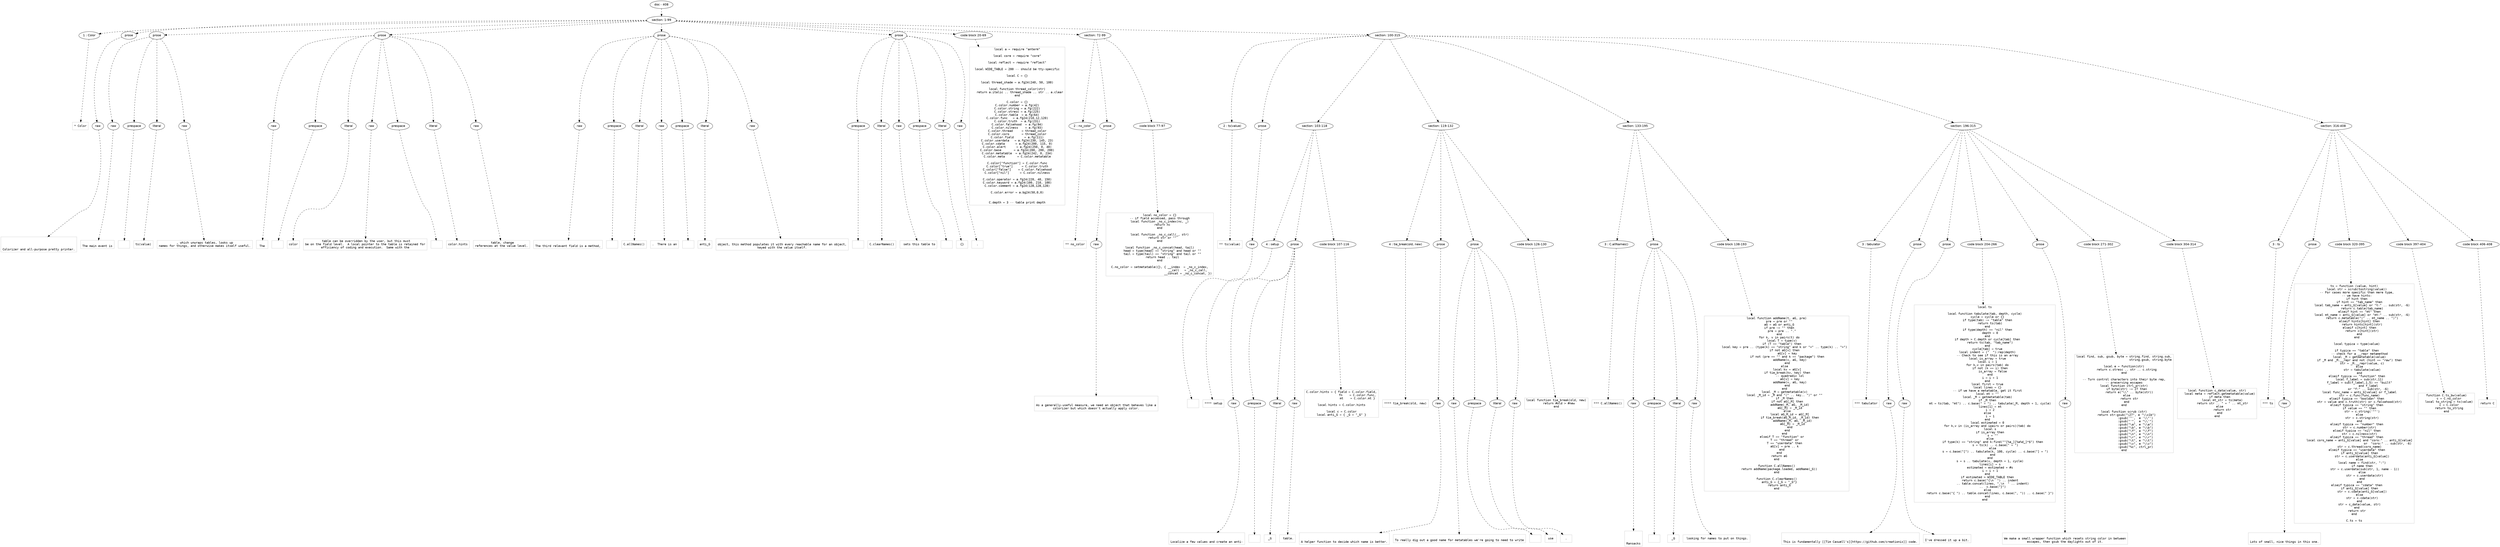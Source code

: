 digraph lpegNode {

node [fontname=Helvetica]
edge [style=dashed]

doc_0 [label="doc - 408"]


doc_0 -> { section_1}
{rank=same; section_1}

section_1 [label="section: 1-99"]


// END RANK doc_0

section_1 -> { header_2 prose_3 prose_4 prose_5 prose_6 prose_7 codeblock_8 section_9 section_10}
{rank=same; header_2 prose_3 prose_4 prose_5 prose_6 prose_7 codeblock_8 section_9 section_10}

header_2 [label="1 : Color"]

prose_3 [label="prose"]

prose_4 [label="prose"]

prose_5 [label="prose"]

prose_6 [label="prose"]

prose_7 [label="prose"]

codeblock_8 [label="code block 20-69"]

section_9 [label="section: 72-99"]

section_10 [label="section: 100-315"]


// END RANK section_1

header_2 -> leaf_11
leaf_11  [color=Gray,shape=rectangle,fontname=Inconsolata,label="* Color"]
// END RANK header_2

prose_3 -> { raw_12}
{rank=same; raw_12}

raw_12 [label="raw"]


// END RANK prose_3

raw_12 -> leaf_13
leaf_13  [color=Gray,shape=rectangle,fontname=Inconsolata,label="


Colorizer and all-purpose pretty printer.
"]
// END RANK raw_12

prose_4 -> { raw_14 prespace_15 literal_16 raw_17}
{rank=same; raw_14 prespace_15 literal_16 raw_17}

raw_14 [label="raw"]

prespace_15 [label="prespace"]

literal_16 [label="literal"]

raw_17 [label="raw"]


// END RANK prose_4

raw_14 -> leaf_18
leaf_18  [color=Gray,shape=rectangle,fontname=Inconsolata,label="
The main event is"]
// END RANK raw_14

prespace_15 -> leaf_19
leaf_19  [color=Gray,shape=rectangle,fontname=Inconsolata,label=" "]
// END RANK prespace_15

literal_16 -> leaf_20
leaf_20  [color=Gray,shape=rectangle,fontname=Inconsolata,label="ts(value)"]
// END RANK literal_16

raw_17 -> leaf_21
leaf_21  [color=Gray,shape=rectangle,fontname=Inconsolata,label=", which unwraps tables, looks up
names for things, and otherwise makes itself useful.
"]
// END RANK raw_17

prose_5 -> { raw_22 prespace_23 literal_24 raw_25 prespace_26 literal_27 raw_28}
{rank=same; raw_22 prespace_23 literal_24 raw_25 prespace_26 literal_27 raw_28}

raw_22 [label="raw"]

prespace_23 [label="prespace"]

literal_24 [label="literal"]

raw_25 [label="raw"]

prespace_26 [label="prespace"]

literal_27 [label="literal"]

raw_28 [label="raw"]


// END RANK prose_5

raw_22 -> leaf_29
leaf_29  [color=Gray,shape=rectangle,fontname=Inconsolata,label="
The"]
// END RANK raw_22

prespace_23 -> leaf_30
leaf_30  [color=Gray,shape=rectangle,fontname=Inconsolata,label=" "]
// END RANK prespace_23

literal_24 -> leaf_31
leaf_31  [color=Gray,shape=rectangle,fontname=Inconsolata,label="color"]
// END RANK literal_24

raw_25 -> leaf_32
leaf_32  [color=Gray,shape=rectangle,fontname=Inconsolata,label=" table can be overridden by the user, but this must
be on the field level.  A local pointer to the table is retained for
efficiency of coding and execution.  Same with the"]
// END RANK raw_25

prespace_26 -> leaf_33
leaf_33  [color=Gray,shape=rectangle,fontname=Inconsolata,label=" "]
// END RANK prespace_26

literal_27 -> leaf_34
leaf_34  [color=Gray,shape=rectangle,fontname=Inconsolata,label="color.hints"]
// END RANK literal_27

raw_28 -> leaf_35
leaf_35  [color=Gray,shape=rectangle,fontname=Inconsolata,label=" table, change
references at the value level.
"]
// END RANK raw_28

prose_6 -> { raw_36 prespace_37 literal_38 raw_39 prespace_40 literal_41 raw_42}
{rank=same; raw_36 prespace_37 literal_38 raw_39 prespace_40 literal_41 raw_42}

raw_36 [label="raw"]

prespace_37 [label="prespace"]

literal_38 [label="literal"]

raw_39 [label="raw"]

prespace_40 [label="prespace"]

literal_41 [label="literal"]

raw_42 [label="raw"]


// END RANK prose_6

raw_36 -> leaf_43
leaf_43  [color=Gray,shape=rectangle,fontname=Inconsolata,label="
The third relevant field is a method,"]
// END RANK raw_36

prespace_37 -> leaf_44
leaf_44  [color=Gray,shape=rectangle,fontname=Inconsolata,label=" "]
// END RANK prespace_37

literal_38 -> leaf_45
leaf_45  [color=Gray,shape=rectangle,fontname=Inconsolata,label="C.allNames()"]
// END RANK literal_38

raw_39 -> leaf_46
leaf_46  [color=Gray,shape=rectangle,fontname=Inconsolata,label=".  There is an"]
// END RANK raw_39

prespace_40 -> leaf_47
leaf_47  [color=Gray,shape=rectangle,fontname=Inconsolata,label=" "]
// END RANK prespace_40

literal_41 -> leaf_48
leaf_48  [color=Gray,shape=rectangle,fontname=Inconsolata,label="anti_G"]
// END RANK literal_41

raw_42 -> leaf_49
leaf_49  [color=Gray,shape=rectangle,fontname=Inconsolata,label="
object, this method populates it with every reachable name for an object,
keyed with the value itself.
"]
// END RANK raw_42

prose_7 -> { prespace_50 literal_51 raw_52 prespace_53 literal_54 raw_55}
{rank=same; prespace_50 literal_51 raw_52 prespace_53 literal_54 raw_55}

prespace_50 [label="prespace"]

literal_51 [label="literal"]

raw_52 [label="raw"]

prespace_53 [label="prespace"]

literal_54 [label="literal"]

raw_55 [label="raw"]


// END RANK prose_7

prespace_50 -> leaf_56
leaf_56  [color=Gray,shape=rectangle,fontname=Inconsolata,label=""]
// END RANK prespace_50

literal_51 -> leaf_57
leaf_57  [color=Gray,shape=rectangle,fontname=Inconsolata,label="C.clearNames()"]
// END RANK literal_51

raw_52 -> leaf_58
leaf_58  [color=Gray,shape=rectangle,fontname=Inconsolata,label=" sets this table to"]
// END RANK raw_52

prespace_53 -> leaf_59
leaf_59  [color=Gray,shape=rectangle,fontname=Inconsolata,label=" "]
// END RANK prespace_53

literal_54 -> leaf_60
leaf_60  [color=Gray,shape=rectangle,fontname=Inconsolata,label="{}"]
// END RANK literal_54

raw_55 -> leaf_61
leaf_61  [color=Gray,shape=rectangle,fontname=Inconsolata,label=".
"]
// END RANK raw_55

codeblock_8 -> leaf_62
leaf_62  [color=Gray,shape=rectangle,fontname=Inconsolata,label="local a = require \"anterm\"

local core = require \"core\"

local reflect = require \"reflect\"

local WIDE_TABLE = 200 -- should be tty-specific

local C = {}

local thread_shade = a.fg24(240, 50, 100)

local function thread_color(str)
   return a.italic .. thread_shade .. str .. a.clear
end

C.color = {}
C.color.number = a.fg(42)
C.color.string = a.fg(222)
C.color.stresc = a.fg(225)
C.color.table  = a.fg(64)
C.color.func   = a.fg24(210,12,120)
C.color.truth  = a.fg(231)
C.color.falsehood  = a.fg(94)
C.color.nilness    = a.fg(93)
C.color.thread     = thread_color
C.color.coro       = thread_color
C.color.field      = a.fg(111)
C.color.userdata   = a.fg24(230, 145, 23)
C.color.cdata      = a.fg24(200, 115, 0)
C.color.alert      = a.fg24(250, 0, 40)
C.color.base       = a.fg24(200, 200, 200)
C.color.metatable  = a.fg24(242, 0, 234)
C.color.meta       = C.color.metatable

C.color[\"function\"] = C.color.func
C.color[\"true\"]     = C.color.truth
C.color[\"false\"]    = C.color.falsehood
C.color[\"nil\"]      = C.color.nilness

C.color.operator = a.fg24(220, 40, 150)
C.color.keyword = a.fg24(100, 210, 100)
C.color.comment = a.fg24(128,128,128)

C.color.error = a.bg24(50,0,0)


C.depth = 3 -- table print depth"]
// END RANK codeblock_8

section_9 -> { header_63 prose_64 codeblock_65}
{rank=same; header_63 prose_64 codeblock_65}

header_63 [label="2 : no_color"]

prose_64 [label="prose"]

codeblock_65 [label="code block 77-97"]


// END RANK section_9

header_63 -> leaf_66
leaf_66  [color=Gray,shape=rectangle,fontname=Inconsolata,label="** no_color"]
// END RANK header_63

prose_64 -> { raw_67}
{rank=same; raw_67}

raw_67 [label="raw"]


// END RANK prose_64

raw_67 -> leaf_68
leaf_68  [color=Gray,shape=rectangle,fontname=Inconsolata,label="

As a generally-useful measure, we need an object that behaves like a
colorizer but which doesn't actually apply color.
"]
// END RANK raw_67

codeblock_65 -> leaf_69
leaf_69  [color=Gray,shape=rectangle,fontname=Inconsolata,label="local no_color = {}
-- if field accessed, pass through
local function _no_c_index(nc, _)
   return nc
end

local function _no_c_call(_, str)
   return str or \"\"
end

local function _no_c_concat(head, tail)
   head = type(head) == \"string\" and head or \"\"
   tail = type(tail) == \"string\" and tail or \"\"
   return head .. tail
end

C.no_color = setmetatable({}, { __index  = _no_c_index,
                                __call   = _no_c_call,
                                __concat = _no_c_concat, })"]
// END RANK codeblock_65

section_10 -> { header_70 prose_71 section_72 section_73 section_74 section_75 section_76}
{rank=same; header_70 prose_71 section_72 section_73 section_74 section_75 section_76}

header_70 [label="2 : ts(value)"]

prose_71 [label="prose"]

section_72 [label="section: 103-118"]

section_73 [label="section: 119-132"]

section_74 [label="section: 133-195"]

section_75 [label="section: 196-315"]

section_76 [label="section: 316-408"]


// END RANK section_10

header_70 -> leaf_77
leaf_77  [color=Gray,shape=rectangle,fontname=Inconsolata,label="** ts(value)"]
// END RANK header_70

prose_71 -> { raw_78}
{rank=same; raw_78}

raw_78 [label="raw"]


// END RANK prose_71

raw_78 -> leaf_79
leaf_79  [color=Gray,shape=rectangle,fontname=Inconsolata,label="

"]
// END RANK raw_78

section_72 -> { header_80 prose_81 codeblock_82}
{rank=same; header_80 prose_81 codeblock_82}

header_80 [label="4 : setup"]

prose_81 [label="prose"]

codeblock_82 [label="code block 107-116"]


// END RANK section_72

header_80 -> leaf_83
leaf_83  [color=Gray,shape=rectangle,fontname=Inconsolata,label="**** setup"]
// END RANK header_80

prose_81 -> { raw_84 prespace_85 literal_86 raw_87}
{rank=same; raw_84 prespace_85 literal_86 raw_87}

raw_84 [label="raw"]

prespace_85 [label="prespace"]

literal_86 [label="literal"]

raw_87 [label="raw"]


// END RANK prose_81

raw_84 -> leaf_88
leaf_88  [color=Gray,shape=rectangle,fontname=Inconsolata,label="

Localize a few values and create an anti-"]
// END RANK raw_84

prespace_85 -> leaf_89
leaf_89  [color=Gray,shape=rectangle,fontname=Inconsolata,label=" "]
// END RANK prespace_85

literal_86 -> leaf_90
leaf_90  [color=Gray,shape=rectangle,fontname=Inconsolata,label="_G"]
// END RANK literal_86

raw_87 -> leaf_91
leaf_91  [color=Gray,shape=rectangle,fontname=Inconsolata,label=" table.
"]
// END RANK raw_87

codeblock_82 -> leaf_92
leaf_92  [color=Gray,shape=rectangle,fontname=Inconsolata,label="C.color.hints = { field = C.color.field,
                  fn    = C.color.func,
                  mt    = C.color.mt }

local hints = C.color.hints

local c = C.color
local anti_G = { _G = \"_G\" }"]
// END RANK codeblock_82

section_73 -> { header_93 prose_94 prose_95 codeblock_96}
{rank=same; header_93 prose_94 prose_95 codeblock_96}

header_93 [label="4 : tie_break(old, new)"]

prose_94 [label="prose"]

prose_95 [label="prose"]

codeblock_96 [label="code block 126-130"]


// END RANK section_73

header_93 -> leaf_97
leaf_97  [color=Gray,shape=rectangle,fontname=Inconsolata,label="**** tie_break(old, new)"]
// END RANK header_93

prose_94 -> { raw_98}
{rank=same; raw_98}

raw_98 [label="raw"]


// END RANK prose_94

raw_98 -> leaf_99
leaf_99  [color=Gray,shape=rectangle,fontname=Inconsolata,label="

A helper function to decide which name is better.
"]
// END RANK raw_98

prose_95 -> { raw_100 prespace_101 literal_102 raw_103}
{rank=same; raw_100 prespace_101 literal_102 raw_103}

raw_100 [label="raw"]

prespace_101 [label="prespace"]

literal_102 [label="literal"]

raw_103 [label="raw"]


// END RANK prose_95

raw_100 -> leaf_104
leaf_104  [color=Gray,shape=rectangle,fontname=Inconsolata,label="
To really dig out a good name for metatables we're going to need to write"]
// END RANK raw_100

prespace_101 -> leaf_105
leaf_105  [color=Gray,shape=rectangle,fontname=Inconsolata,label=""]
// END RANK prespace_101

literal_102 -> leaf_106
leaf_106  [color=Gray,shape=rectangle,fontname=Inconsolata,label="use"]
// END RANK literal_102

raw_103 -> leaf_107
leaf_107  [color=Gray,shape=rectangle,fontname=Inconsolata,label=".
"]
// END RANK raw_103

codeblock_96 -> leaf_108
leaf_108  [color=Gray,shape=rectangle,fontname=Inconsolata,label="local function tie_break(old, new)
   return #old > #new
end"]
// END RANK codeblock_96

section_74 -> { header_109 prose_110 codeblock_111}
{rank=same; header_109 prose_110 codeblock_111}

header_109 [label="3 : C.allNames()"]

prose_110 [label="prose"]

codeblock_111 [label="code block 138-193"]


// END RANK section_74

header_109 -> leaf_112
leaf_112  [color=Gray,shape=rectangle,fontname=Inconsolata,label="*** C.allNames()"]
// END RANK header_109

prose_110 -> { raw_113 prespace_114 literal_115 raw_116}
{rank=same; raw_113 prespace_114 literal_115 raw_116}

raw_113 [label="raw"]

prespace_114 [label="prespace"]

literal_115 [label="literal"]

raw_116 [label="raw"]


// END RANK prose_110

raw_113 -> leaf_117
leaf_117  [color=Gray,shape=rectangle,fontname=Inconsolata,label="


Ransacks"]
// END RANK raw_113

prespace_114 -> leaf_118
leaf_118  [color=Gray,shape=rectangle,fontname=Inconsolata,label=" "]
// END RANK prespace_114

literal_115 -> leaf_119
leaf_119  [color=Gray,shape=rectangle,fontname=Inconsolata,label="_G"]
// END RANK literal_115

raw_116 -> leaf_120
leaf_120  [color=Gray,shape=rectangle,fontname=Inconsolata,label=" looking for names to put on things.
"]
// END RANK raw_116

codeblock_111 -> leaf_121
leaf_121  [color=Gray,shape=rectangle,fontname=Inconsolata,label="local function addName(t, aG, pre)
   pre = pre or \"\"
   aG = aG or anti_G
   if pre ~= \"\" then
      pre = pre .. \".\"
   end
   for k, v in pairs(t) do
      local T = type(v)
      if (T == \"table\") then
         local key = pre .. (type(k) == \"string\" and k or \"<\" .. type(k) .. \">\")
         if not aG[v] then
            aG[v] = key
            if not (pre == \"\" and k == \"package\") then
               addName(v, aG, key)
            end
         else
            local kv = aG[v]
            if tie_break(kv, key) then
               -- quadradic lol
               aG[v] = key
               addName(v, aG, key)
            end
         end
         local _M = getmetatable(v)
         local _M_id = _M and \"⟨\" .. key.. \"⟩\" or \"\"
         if _M then
            if not aG[_M] then
               addName(_M, aG, _M_id)
               aG[_M] = _M_id
            else
               local aG_M_id = aG[_M]
               if tie_break(aG_M_id, _M_id) then
                  addName(_M, aG, _M_id)
                  aG[_M] = _M_id
               end
            end
         end
      elseif T == \"function\" or
         T == \"thread\" or
         T == \"userdata\" then
         aG[v] = pre .. k
      end
   end
   return aG
end

function C.allNames()
   return addName(package.loaded, addName(_G))
end

function C.clearNames()
   anti_G = {_G = \"_G\"}
   return anti_G
end"]
// END RANK codeblock_111

section_75 -> { header_122 prose_123 prose_124 codeblock_125 prose_126 codeblock_127 codeblock_128}
{rank=same; header_122 prose_123 prose_124 codeblock_125 prose_126 codeblock_127 codeblock_128}

header_122 [label="3 : tabulator"]

prose_123 [label="prose"]

prose_124 [label="prose"]

codeblock_125 [label="code block 204-266"]

prose_126 [label="prose"]

codeblock_127 [label="code block 271-302"]

codeblock_128 [label="code block 304-314"]


// END RANK section_75

header_122 -> leaf_129
leaf_129  [color=Gray,shape=rectangle,fontname=Inconsolata,label="*** tabulator"]
// END RANK header_122

prose_123 -> { raw_130}
{rank=same; raw_130}

raw_130 [label="raw"]


// END RANK prose_123

raw_130 -> leaf_131
leaf_131  [color=Gray,shape=rectangle,fontname=Inconsolata,label="

This is fundamentally [[Tim Caswell's][https://github.com/creationix]] code.
"]
// END RANK raw_130

prose_124 -> { raw_132}
{rank=same; raw_132}

raw_132 [label="raw"]


// END RANK prose_124

raw_132 -> leaf_133
leaf_133  [color=Gray,shape=rectangle,fontname=Inconsolata,label="
I've dressed it up a bit.
"]
// END RANK raw_132

codeblock_125 -> leaf_134
leaf_134  [color=Gray,shape=rectangle,fontname=Inconsolata,label="local ts

local function tabulate(tab, depth, cycle)
   cycle = cycle or {}
   if type(tab) ~= \"table\" then
      return ts(tab)
   end
   if type(depth) == \"nil\" then
      depth = 0
   end
   if depth > C.depth or cycle[tab] then
      return ts(tab, \"tab_name\")
   end
   cycle[tab] = true
   local indent = (\"  \"):rep(depth)
   -- Check to see if this is an array
   local is_array = true
   local i = 1
   for k,v in pairs(tab) do
      if not (k == i) then
         is_array = false
      end
      i = i + 1
   end
   local first = true
   local lines = {}
   -- if we have a metatable, get it first
   local mt = \"\"
   local _M = getmetatable(tab)
   if _M then
      mt = ts(tab, \"mt\") .. c.base(\" = \") .. tabulate(_M, depth + 1, cycle)
      lines[1] = mt
      i = 2
   else
      i = 1
   end
   local estimated = 0
   for k,v in (is_array and ipairs or pairs)(tab) do
      local s
      if is_array then
         s = \"\"
      else
         if type(k) == \"string\" and k:find(\"^[%a_][%a%d_]*$\") then
            s = ts(k) .. c.base(\" = \")
         else
            s = c.base(\"[\") .. tabulate(k, 100, cycle) .. c.base(\"] = \")
         end
      end
      s = s .. tabulate(v, depth + 1, cycle)
      lines[i] = s
      estimated = estimated + #s
      i = i + 1
   end
   if estimated > WIDE_TABLE then
      return c.base(\"{\\n  \") .. indent
         .. table.concat(lines, \",\\n  \" .. indent)
         ..  c.base(\"}\")
   else
      return c.base(\"{ \") .. table.concat(lines, c.base(\", \")) .. c.base(\" }\")
   end
end"]
// END RANK codeblock_125

prose_126 -> { raw_135}
{rank=same; raw_135}

raw_135 [label="raw"]


// END RANK prose_126

raw_135 -> leaf_136
leaf_136  [color=Gray,shape=rectangle,fontname=Inconsolata,label="
We make a small wrapper function which resets string color in between
escapes, then gsub the daylights out of it.
"]
// END RANK raw_135

codeblock_127 -> leaf_137
leaf_137  [color=Gray,shape=rectangle,fontname=Inconsolata,label="local find, sub, gsub, byte = string.find, string.sub,
                              string.gsub, string.byte

local e = function(str)
   return c.stresc .. str .. c.string
end

-- Turn control characters into their byte rep,
-- preserving escapes
local function ctrl_pr(str)
   if byte(str) ~= 27 then
      return e(\"\\\\\" .. byte(str))
   else
      return str
   end
end

local function scrub (str)
   return str:gsub(\"\\27\", e \"\\\\x1b\")
             :gsub('\"',  e '\\\\\"')
             :gsub(\"'\",  e \"\\\\'\")
             :gsub(\"\\a\", e \"\\\\a\")
             :gsub(\"\\b\", e \"\\\\b\")
             :gsub(\"\\f\", e \"\\\\f\")
             :gsub(\"\\n\", e \"\\\\n\")
             :gsub(\"\\r\", e \"\\\\r\")
             :gsub(\"\\t\", e \"\\\\t\")
             :gsub(\"\\v\", e \"\\\\v\")
             :gsub(\"%c\", ctrl_pr)
end"]
// END RANK codeblock_127

codeblock_128 -> leaf_138
leaf_138  [color=Gray,shape=rectangle,fontname=Inconsolata,label="local function c_data(value, str)
   local meta = reflect.getmetatable(value)
   if meta then
      local mt_str = ts(meta)
      return str .. \" = \" .. mt_str
   else
      return str
   end
end"]
// END RANK codeblock_128

section_76 -> { header_139 prose_140 codeblock_141 codeblock_142 codeblock_143}
{rank=same; header_139 prose_140 codeblock_141 codeblock_142 codeblock_143}

header_139 [label="3 : ts"]

prose_140 [label="prose"]

codeblock_141 [label="code block 320-395"]

codeblock_142 [label="code block 397-404"]

codeblock_143 [label="code block 406-408"]


// END RANK section_76

header_139 -> leaf_144
leaf_144  [color=Gray,shape=rectangle,fontname=Inconsolata,label="*** ts"]
// END RANK header_139

prose_140 -> { raw_145}
{rank=same; raw_145}

raw_145 [label="raw"]


// END RANK prose_140

raw_145 -> leaf_146
leaf_146  [color=Gray,shape=rectangle,fontname=Inconsolata,label="

Lots of small, nice things in this one.
"]
// END RANK raw_145

codeblock_141 -> leaf_147
leaf_147  [color=Gray,shape=rectangle,fontname=Inconsolata,label="ts = function (value, hint)
   local str = scrub(tostring(value))
   -- For cases more specific than mere type,
   -- we have hints:
   if hint then
      if hint == \"tab_name\" then
         local tab_name = anti_G[value] or \"t:\" .. sub(str, -6)
         return c.table(tab_name)
      elseif hint == \"mt\" then
         local mt_name = anti_G[value] or \"mt:\" .. sub(str, -6)
         return c.metatable(\"⟨\" .. mt_name .. \"⟩\")
      elseif hints[hint] then
         return hints[hint](str)
      elseif c[hint] then
         return c[hint](str)
      end
   end

   local typica = type(value)

   if typica == \"table\" then
      -- check for a __repr metamethod
      local _M = getmetatable(value)
      if _M and _M.__repr and not (hint == \"raw\") then
         str = _M.__repr(value, c)
      else
         str = tabulate(value)
      end
   elseif typica == \"function\" then
      local f_label = sub(str,11)
      f_label = sub(f_label,1,5) == \"built\"
                and f_label
                or \"f:\" .. sub(str, -6)
      local func_name = anti_G[value] or f_label
      str = c.func(func_name)
   elseif typica == \"boolean\" then
      str = value and c.truth(str) or c.falsehood(str)
   elseif typica == \"string\" then
      if value == \"\" then
         str = c.string('\"\"')
      else
         str = c.string(str)
      end
   elseif typica == \"number\" then
      str = c.number(str)
   elseif typica == \"nil\" then
      str = c.nilness(str)
   elseif typica == \"thread\" then
      local coro_name = anti_G[value] and \"coro:\" .. anti_G[value]
                                      or  \"coro:\" .. sub(str, -6)
      str = c.thread(coro_name)
   elseif typica == \"userdata\" then
      if anti_G[value] then
         str = c.userdata(anti_G[value])
      else
         local name = find(str, \":\")
         if name then
            str = c.userdata(sub(str, 1, name - 1))
         else
            str = c.userdata(str)
         end
      end
   elseif typica == \"cdata\" then
      if anti_G[value] then
         str = c.cdata(anti_G[value])
      else
         str = c.cdata(str)
      end
      str = c_data(value, str)
   end
   return str
end

C.ts = ts"]
// END RANK codeblock_141

codeblock_142 -> leaf_148
leaf_148  [color=Gray,shape=rectangle,fontname=Inconsolata,label="function C.ts_bw(value)
   c = C.no_color
   local to_string = ts(value)
   c = C.color
   return to_string
end"]
// END RANK codeblock_142

codeblock_143 -> leaf_149
leaf_149  [color=Gray,shape=rectangle,fontname=Inconsolata,label="return C"]
// END RANK codeblock_143


}
